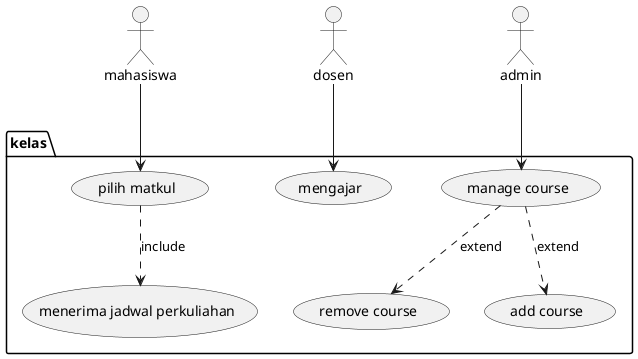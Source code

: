 @startuml kampus


actor mahasiswa as mhs
actor dosen as dosen
actor admin as admin

package kelas{
    usecase "menerima jadwal perkuliahan" as U1
    usecase "mengajar" as U2
    usecase "pilih matkul" as U3
    usecase "manage course" as U4
    usecase "add course" as U5
    usecase "remove course" as U6
} 


mhs  --> U3
U3 ..> U1 : include
dosen --> U2
admin --> U4
U4 ..> U5 : extend
U4 ..> U6 : extend